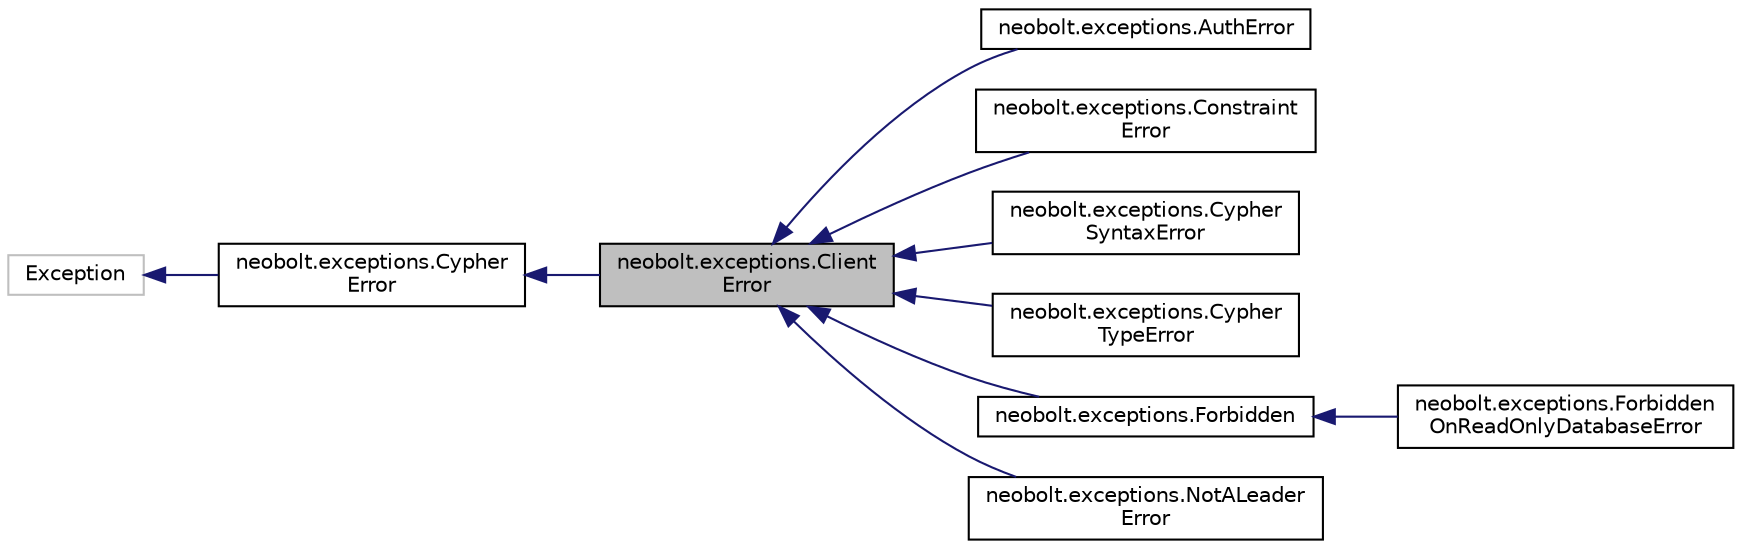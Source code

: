 digraph "neobolt.exceptions.ClientError"
{
 // LATEX_PDF_SIZE
  edge [fontname="Helvetica",fontsize="10",labelfontname="Helvetica",labelfontsize="10"];
  node [fontname="Helvetica",fontsize="10",shape=record];
  rankdir="LR";
  Node1 [label="neobolt.exceptions.Client\lError",height=0.2,width=0.4,color="black", fillcolor="grey75", style="filled", fontcolor="black",tooltip=" "];
  Node2 -> Node1 [dir="back",color="midnightblue",fontsize="10",style="solid"];
  Node2 [label="neobolt.exceptions.Cypher\lError",height=0.2,width=0.4,color="black", fillcolor="white", style="filled",URL="$classneobolt_1_1exceptions_1_1_cypher_error.html",tooltip=" "];
  Node3 -> Node2 [dir="back",color="midnightblue",fontsize="10",style="solid"];
  Node3 [label="Exception",height=0.2,width=0.4,color="grey75", fillcolor="white", style="filled",tooltip=" "];
  Node1 -> Node4 [dir="back",color="midnightblue",fontsize="10",style="solid"];
  Node4 [label="neobolt.exceptions.AuthError",height=0.2,width=0.4,color="black", fillcolor="white", style="filled",URL="$classneobolt_1_1exceptions_1_1_auth_error.html",tooltip=" "];
  Node1 -> Node5 [dir="back",color="midnightblue",fontsize="10",style="solid"];
  Node5 [label="neobolt.exceptions.Constraint\lError",height=0.2,width=0.4,color="black", fillcolor="white", style="filled",URL="$classneobolt_1_1exceptions_1_1_constraint_error.html",tooltip=" "];
  Node1 -> Node6 [dir="back",color="midnightblue",fontsize="10",style="solid"];
  Node6 [label="neobolt.exceptions.Cypher\lSyntaxError",height=0.2,width=0.4,color="black", fillcolor="white", style="filled",URL="$classneobolt_1_1exceptions_1_1_cypher_syntax_error.html",tooltip=" "];
  Node1 -> Node7 [dir="back",color="midnightblue",fontsize="10",style="solid"];
  Node7 [label="neobolt.exceptions.Cypher\lTypeError",height=0.2,width=0.4,color="black", fillcolor="white", style="filled",URL="$classneobolt_1_1exceptions_1_1_cypher_type_error.html",tooltip=" "];
  Node1 -> Node8 [dir="back",color="midnightblue",fontsize="10",style="solid"];
  Node8 [label="neobolt.exceptions.Forbidden",height=0.2,width=0.4,color="black", fillcolor="white", style="filled",URL="$classneobolt_1_1exceptions_1_1_forbidden.html",tooltip=" "];
  Node8 -> Node9 [dir="back",color="midnightblue",fontsize="10",style="solid"];
  Node9 [label="neobolt.exceptions.Forbidden\lOnReadOnlyDatabaseError",height=0.2,width=0.4,color="black", fillcolor="white", style="filled",URL="$classneobolt_1_1exceptions_1_1_forbidden_on_read_only_database_error.html",tooltip=" "];
  Node1 -> Node10 [dir="back",color="midnightblue",fontsize="10",style="solid"];
  Node10 [label="neobolt.exceptions.NotALeader\lError",height=0.2,width=0.4,color="black", fillcolor="white", style="filled",URL="$classneobolt_1_1exceptions_1_1_not_a_leader_error.html",tooltip=" "];
}

